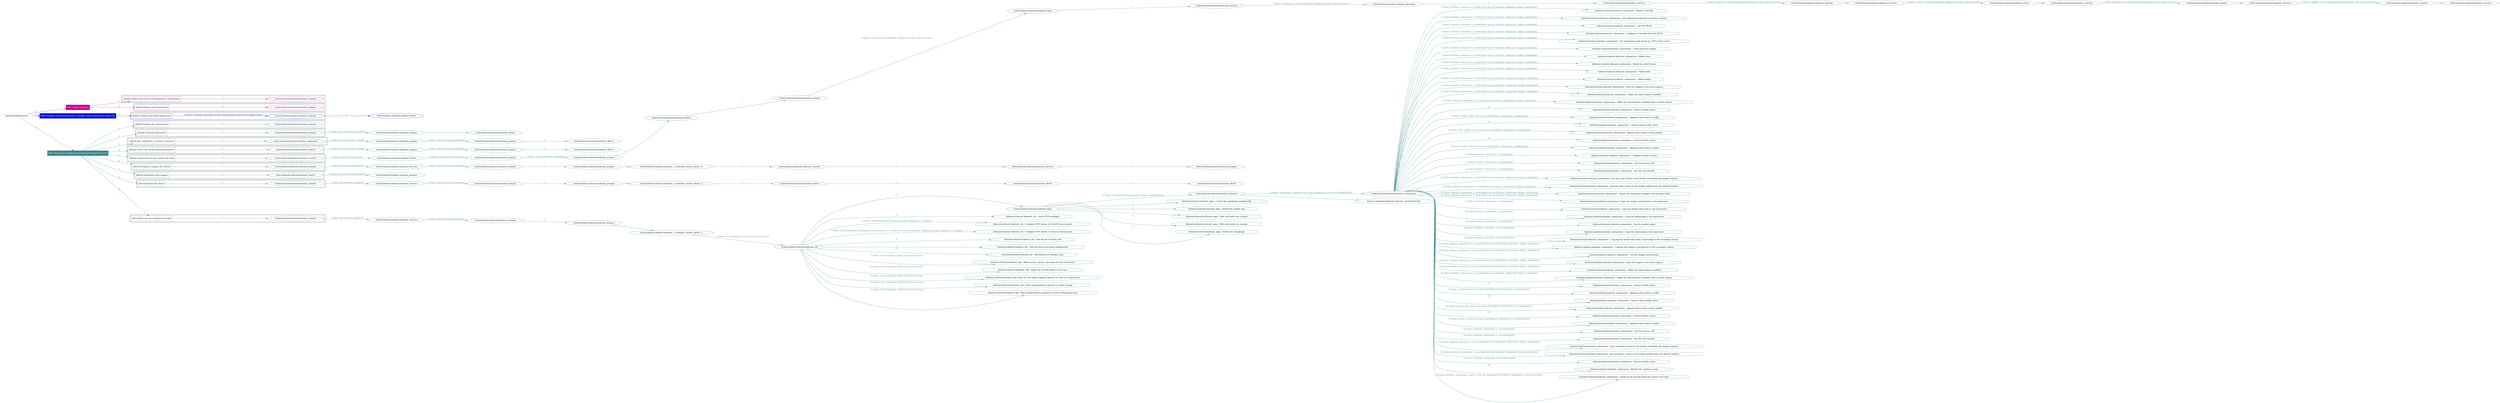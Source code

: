 digraph {
	graph [concentrate=true ordering=in rankdir=LR ratio=fill]
	edge [esep=5 sep=10]
	"kubeinit/playbook.yml" [id=root_node style=dotted]
	play_0a199d63 [label="Play: Initial setup (1)" color="#cb018e" fontcolor="#ffffff" id=play_0a199d63 shape=box style=filled tooltip=localhost]
	"kubeinit/playbook.yml" -> play_0a199d63 [label="1 " color="#cb018e" fontcolor="#cb018e" id=edge_4d801674 labeltooltip="1 " tooltip="1 "]
	subgraph "kubeinit.kubeinit.kubeinit_prepare" {
		role_966c5e12 [label="[role] kubeinit.kubeinit.kubeinit_prepare" color="#cb018e" id=role_966c5e12 tooltip="kubeinit.kubeinit.kubeinit_prepare"]
	}
	subgraph "kubeinit.kubeinit.kubeinit_prepare" {
		role_ba37e491 [label="[role] kubeinit.kubeinit.kubeinit_prepare" color="#cb018e" id=role_ba37e491 tooltip="kubeinit.kubeinit.kubeinit_prepare"]
	}
	subgraph "Play: Initial setup (1)" {
		play_0a199d63 -> block_d22ccfe8 [label=1 color="#cb018e" fontcolor="#cb018e" id=edge_0e2ad435 labeltooltip=1 tooltip=1]
		subgraph cluster_block_d22ccfe8 {
			block_d22ccfe8 [label="[block] Gather facts about the deployment environment" color="#cb018e" id=block_d22ccfe8 labeltooltip="Gather facts about the deployment environment" shape=box tooltip="Gather facts about the deployment environment"]
			block_d22ccfe8 -> role_966c5e12 [label="1 " color="#cb018e" fontcolor="#cb018e" id=edge_f349c0cf labeltooltip="1 " tooltip="1 "]
		}
		play_0a199d63 -> block_c695a372 [label=2 color="#cb018e" fontcolor="#cb018e" id=edge_3d47d494 labeltooltip=2 tooltip=2]
		subgraph cluster_block_c695a372 {
			block_c695a372 [label="[block] Prepare the hypervisors" color="#cb018e" id=block_c695a372 labeltooltip="Prepare the hypervisors" shape=box tooltip="Prepare the hypervisors"]
			block_c695a372 -> role_ba37e491 [label="1 " color="#cb018e" fontcolor="#cb018e" id=edge_7febe88b labeltooltip="1 " tooltip="1 "]
		}
	}
	play_f9e46839 [label="Play: Prepare all hypervisor hosts to deploy service and cluster nodes (0)" color="#0317c9" fontcolor="#ffffff" id=play_f9e46839 shape=box style=filled tooltip="Play: Prepare all hypervisor hosts to deploy service and cluster nodes (0)"]
	"kubeinit/playbook.yml" -> play_f9e46839 [label="2 " color="#0317c9" fontcolor="#0317c9" id=edge_7e6541e9 labeltooltip="2 " tooltip="2 "]
	subgraph "kubeinit.kubeinit.kubeinit_libvirt" {
		role_64aaadd5 [label="[role] kubeinit.kubeinit.kubeinit_libvirt" color="#0317c9" id=role_64aaadd5 tooltip="kubeinit.kubeinit.kubeinit_libvirt"]
	}
	subgraph "kubeinit.kubeinit.kubeinit_prepare" {
		role_50042947 [label="[role] kubeinit.kubeinit.kubeinit_prepare" color="#0317c9" id=role_50042947 tooltip="kubeinit.kubeinit.kubeinit_prepare"]
		role_50042947 -> role_64aaadd5 [label="1 " color="#0317c9" fontcolor="#0317c9" id=edge_8bb2ef8d labeltooltip="1 " tooltip="1 "]
	}
	subgraph "Play: Prepare all hypervisor hosts to deploy service and cluster nodes (0)" {
		play_f9e46839 -> block_ccd8f19d [label=1 color="#0317c9" fontcolor="#0317c9" id=edge_08a14511 labeltooltip=1 tooltip=1]
		subgraph cluster_block_ccd8f19d {
			block_ccd8f19d [label="[block] Prepare individual hypervisors" color="#0317c9" id=block_ccd8f19d labeltooltip="Prepare individual hypervisors" shape=box tooltip="Prepare individual hypervisors"]
			block_ccd8f19d -> role_50042947 [label="1 [when: inventory_hostname in hostvars['kubeinit-cluster-facts'].hypervisors]" color="#0317c9" fontcolor="#0317c9" id=edge_c4fb0765 labeltooltip="1 [when: inventory_hostname in hostvars['kubeinit-cluster-facts'].hypervisors]" tooltip="1 [when: inventory_hostname in hostvars['kubeinit-cluster-facts'].hypervisors]"]
		}
	}
	play_d973a82b [label="Play: Run cluster deployment on prepared hypervisors (1)" color="#40878c" fontcolor="#ffffff" id=play_d973a82b shape=box style=filled tooltip=localhost]
	"kubeinit/playbook.yml" -> play_d973a82b [label="3 " color="#40878c" fontcolor="#40878c" id=edge_57b0bcab labeltooltip="3 " tooltip="3 "]
	subgraph "kubeinit.kubeinit.kubeinit_prepare" {
		role_255f67fc [label="[role] kubeinit.kubeinit.kubeinit_prepare" color="#40878c" id=role_255f67fc tooltip="kubeinit.kubeinit.kubeinit_prepare"]
	}
	subgraph "kubeinit.kubeinit.kubeinit_libvirt" {
		role_515a9a23 [label="[role] kubeinit.kubeinit.kubeinit_libvirt" color="#40878c" id=role_515a9a23 tooltip="kubeinit.kubeinit.kubeinit_libvirt"]
	}
	subgraph "kubeinit.kubeinit.kubeinit_prepare" {
		role_631aa4f4 [label="[role] kubeinit.kubeinit.kubeinit_prepare" color="#40878c" id=role_631aa4f4 tooltip="kubeinit.kubeinit.kubeinit_prepare"]
		role_631aa4f4 -> role_515a9a23 [label="1 " color="#40878c" fontcolor="#40878c" id=edge_bf4c249c labeltooltip="1 " tooltip="1 "]
	}
	subgraph "kubeinit.kubeinit.kubeinit_prepare" {
		role_09501b1e [label="[role] kubeinit.kubeinit.kubeinit_prepare" color="#40878c" id=role_09501b1e tooltip="kubeinit.kubeinit.kubeinit_prepare"]
		role_09501b1e -> role_631aa4f4 [label="1 [when: not environment_prepared]" color="#40878c" fontcolor="#40878c" id=edge_c655d3ef labeltooltip="1 [when: not environment_prepared]" tooltip="1 [when: not environment_prepared]"]
	}
	subgraph "kubeinit.kubeinit.kubeinit_libvirt" {
		role_bc68daa0 [label="[role] kubeinit.kubeinit.kubeinit_libvirt" color="#40878c" id=role_bc68daa0 tooltip="kubeinit.kubeinit.kubeinit_libvirt"]
	}
	subgraph "kubeinit.kubeinit.kubeinit_prepare" {
		role_35e3fe89 [label="[role] kubeinit.kubeinit.kubeinit_prepare" color="#40878c" id=role_35e3fe89 tooltip="kubeinit.kubeinit.kubeinit_prepare"]
		role_35e3fe89 -> role_bc68daa0 [label="1 " color="#40878c" fontcolor="#40878c" id=edge_51225055 labeltooltip="1 " tooltip="1 "]
	}
	subgraph "kubeinit.kubeinit.kubeinit_prepare" {
		role_63daa177 [label="[role] kubeinit.kubeinit.kubeinit_prepare" color="#40878c" id=role_63daa177 tooltip="kubeinit.kubeinit.kubeinit_prepare"]
		role_63daa177 -> role_35e3fe89 [label="1 [when: not environment_prepared]" color="#40878c" fontcolor="#40878c" id=edge_778f653f labeltooltip="1 [when: not environment_prepared]" tooltip="1 [when: not environment_prepared]"]
	}
	subgraph "kubeinit.kubeinit.kubeinit_validations" {
		role_4a9fba6d [label="[role] kubeinit.kubeinit.kubeinit_validations" color="#40878c" id=role_4a9fba6d tooltip="kubeinit.kubeinit.kubeinit_validations"]
		role_4a9fba6d -> role_63daa177 [label="1 [when: not hypervisors_cleaned]" color="#40878c" fontcolor="#40878c" id=edge_2f4330d6 labeltooltip="1 [when: not hypervisors_cleaned]" tooltip="1 [when: not hypervisors_cleaned]"]
	}
	subgraph "kubeinit.kubeinit.kubeinit_libvirt" {
		role_deceaf8a [label="[role] kubeinit.kubeinit.kubeinit_libvirt" color="#40878c" id=role_deceaf8a tooltip="kubeinit.kubeinit.kubeinit_libvirt"]
	}
	subgraph "kubeinit.kubeinit.kubeinit_prepare" {
		role_997128a2 [label="[role] kubeinit.kubeinit.kubeinit_prepare" color="#40878c" id=role_997128a2 tooltip="kubeinit.kubeinit.kubeinit_prepare"]
		role_997128a2 -> role_deceaf8a [label="1 " color="#40878c" fontcolor="#40878c" id=edge_fed690a6 labeltooltip="1 " tooltip="1 "]
	}
	subgraph "kubeinit.kubeinit.kubeinit_prepare" {
		role_9c550647 [label="[role] kubeinit.kubeinit.kubeinit_prepare" color="#40878c" id=role_9c550647 tooltip="kubeinit.kubeinit.kubeinit_prepare"]
		role_9c550647 -> role_997128a2 [label="1 [when: not environment_prepared]" color="#40878c" fontcolor="#40878c" id=edge_04433cf5 labeltooltip="1 [when: not environment_prepared]" tooltip="1 [when: not environment_prepared]"]
	}
	subgraph "kubeinit.kubeinit.kubeinit_libvirt" {
		role_05c0b687 [label="[role] kubeinit.kubeinit.kubeinit_libvirt" color="#40878c" id=role_05c0b687 tooltip="kubeinit.kubeinit.kubeinit_libvirt"]
		role_05c0b687 -> role_9c550647 [label="1 [when: not hypervisors_cleaned]" color="#40878c" fontcolor="#40878c" id=edge_21f0c92a labeltooltip="1 [when: not hypervisors_cleaned]" tooltip="1 [when: not hypervisors_cleaned]"]
	}
	subgraph "kubeinit.kubeinit.kubeinit_services" {
		role_82c4cbd8 [label="[role] kubeinit.kubeinit.kubeinit_services" color="#40878c" id=role_82c4cbd8 tooltip="kubeinit.kubeinit.kubeinit_services"]
	}
	subgraph "kubeinit.kubeinit.kubeinit_registry" {
		role_a29b1f1f [label="[role] kubeinit.kubeinit.kubeinit_registry" color="#40878c" id=role_a29b1f1f tooltip="kubeinit.kubeinit.kubeinit_registry"]
		role_a29b1f1f -> role_82c4cbd8 [label="1 " color="#40878c" fontcolor="#40878c" id=edge_c95d4a56 labeltooltip="1 " tooltip="1 "]
	}
	subgraph "kubeinit.kubeinit.kubeinit_services" {
		role_9d07e5bc [label="[role] kubeinit.kubeinit.kubeinit_services" color="#40878c" id=role_9d07e5bc tooltip="kubeinit.kubeinit.kubeinit_services"]
		role_9d07e5bc -> role_a29b1f1f [label="1 [when: 'registry' in hostvars[kubeinit_deployment_node_name].services]" color="#40878c" fontcolor="#40878c" id=edge_889bee90 labeltooltip="1 [when: 'registry' in hostvars[kubeinit_deployment_node_name].services]" tooltip="1 [when: 'registry' in hostvars[kubeinit_deployment_node_name].services]"]
	}
	subgraph "kubeinit.kubeinit.kubeinit_apache" {
		role_ef053f0c [label="[role] kubeinit.kubeinit.kubeinit_apache" color="#40878c" id=role_ef053f0c tooltip="kubeinit.kubeinit.kubeinit_apache"]
		role_ef053f0c -> role_9d07e5bc [label="1 " color="#40878c" fontcolor="#40878c" id=edge_f4b2768a labeltooltip="1 " tooltip="1 "]
	}
	subgraph "kubeinit.kubeinit.kubeinit_services" {
		role_e13ed389 [label="[role] kubeinit.kubeinit.kubeinit_services" color="#40878c" id=role_e13ed389 tooltip="kubeinit.kubeinit.kubeinit_services"]
		role_e13ed389 -> role_ef053f0c [label="1 [when: 'apache' in hostvars[kubeinit_deployment_node_name].services]" color="#40878c" fontcolor="#40878c" id=edge_e52b7e17 labeltooltip="1 [when: 'apache' in hostvars[kubeinit_deployment_node_name].services]" tooltip="1 [when: 'apache' in hostvars[kubeinit_deployment_node_name].services]"]
	}
	subgraph "kubeinit.kubeinit.kubeinit_nexus" {
		role_b3eaf6a3 [label="[role] kubeinit.kubeinit.kubeinit_nexus" color="#40878c" id=role_b3eaf6a3 tooltip="kubeinit.kubeinit.kubeinit_nexus"]
		role_b3eaf6a3 -> role_e13ed389 [label="1 " color="#40878c" fontcolor="#40878c" id=edge_6e2291b2 labeltooltip="1 " tooltip="1 "]
	}
	subgraph "kubeinit.kubeinit.kubeinit_services" {
		role_ba489bd3 [label="[role] kubeinit.kubeinit.kubeinit_services" color="#40878c" id=role_ba489bd3 tooltip="kubeinit.kubeinit.kubeinit_services"]
		role_ba489bd3 -> role_b3eaf6a3 [label="1 [when: 'nexus' in hostvars[kubeinit_deployment_node_name].services]" color="#40878c" fontcolor="#40878c" id=edge_0bd5bbd8 labeltooltip="1 [when: 'nexus' in hostvars[kubeinit_deployment_node_name].services]" tooltip="1 [when: 'nexus' in hostvars[kubeinit_deployment_node_name].services]"]
	}
	subgraph "kubeinit.kubeinit.kubeinit_haproxy" {
		role_ba76bdb0 [label="[role] kubeinit.kubeinit.kubeinit_haproxy" color="#40878c" id=role_ba76bdb0 tooltip="kubeinit.kubeinit.kubeinit_haproxy"]
		role_ba76bdb0 -> role_ba489bd3 [label="1 " color="#40878c" fontcolor="#40878c" id=edge_946635fe labeltooltip="1 " tooltip="1 "]
	}
	subgraph "kubeinit.kubeinit.kubeinit_services" {
		role_292e74a6 [label="[role] kubeinit.kubeinit.kubeinit_services" color="#40878c" id=role_292e74a6 tooltip="kubeinit.kubeinit.kubeinit_services"]
		role_292e74a6 -> role_ba76bdb0 [label="1 [when: 'haproxy' in hostvars[kubeinit_deployment_node_name].services]" color="#40878c" fontcolor="#40878c" id=edge_7603dd8b labeltooltip="1 [when: 'haproxy' in hostvars[kubeinit_deployment_node_name].services]" tooltip="1 [when: 'haproxy' in hostvars[kubeinit_deployment_node_name].services]"]
	}
	subgraph "kubeinit.kubeinit.kubeinit_dnsmasq" {
		role_9e508800 [label="[role] kubeinit.kubeinit.kubeinit_dnsmasq" color="#40878c" id=role_9e508800 tooltip="kubeinit.kubeinit.kubeinit_dnsmasq"]
		role_9e508800 -> role_292e74a6 [label="1 " color="#40878c" fontcolor="#40878c" id=edge_0ed6e309 labeltooltip="1 " tooltip="1 "]
	}
	subgraph "kubeinit.kubeinit.kubeinit_services" {
		role_1a62d569 [label="[role] kubeinit.kubeinit.kubeinit_services" color="#40878c" id=role_1a62d569 tooltip="kubeinit.kubeinit.kubeinit_services"]
		role_1a62d569 -> role_9e508800 [label="1 [when: 'dnsmasq' in hostvars[kubeinit_deployment_node_name].services]" color="#40878c" fontcolor="#40878c" id=edge_d130e0d4 labeltooltip="1 [when: 'dnsmasq' in hostvars[kubeinit_deployment_node_name].services]" tooltip="1 [when: 'dnsmasq' in hostvars[kubeinit_deployment_node_name].services]"]
	}
	subgraph "kubeinit.kubeinit.kubeinit_bind" {
		role_8854fb59 [label="[role] kubeinit.kubeinit.kubeinit_bind" color="#40878c" id=role_8854fb59 tooltip="kubeinit.kubeinit.kubeinit_bind"]
		role_8854fb59 -> role_1a62d569 [label="1 " color="#40878c" fontcolor="#40878c" id=edge_5ceb7f83 labeltooltip="1 " tooltip="1 "]
	}
	subgraph "kubeinit.kubeinit.kubeinit_prepare" {
		role_800622ee [label="[role] kubeinit.kubeinit.kubeinit_prepare" color="#40878c" id=role_800622ee tooltip="kubeinit.kubeinit.kubeinit_prepare"]
		role_800622ee -> role_8854fb59 [label="1 [when: 'bind' in hostvars[kubeinit_deployment_node_name].services]" color="#40878c" fontcolor="#40878c" id=edge_2ee1c272 labeltooltip="1 [when: 'bind' in hostvars[kubeinit_deployment_node_name].services]" tooltip="1 [when: 'bind' in hostvars[kubeinit_deployment_node_name].services]"]
	}
	subgraph "kubeinit.kubeinit.kubeinit_libvirt" {
		role_19d8e000 [label="[role] kubeinit.kubeinit.kubeinit_libvirt" color="#40878c" id=role_19d8e000 tooltip="kubeinit.kubeinit.kubeinit_libvirt"]
		role_19d8e000 -> role_800622ee [label="1 " color="#40878c" fontcolor="#40878c" id=edge_93d7e604 labeltooltip="1 " tooltip="1 "]
	}
	subgraph "kubeinit.kubeinit.kubeinit_prepare" {
		role_644be7d4 [label="[role] kubeinit.kubeinit.kubeinit_prepare" color="#40878c" id=role_644be7d4 tooltip="kubeinit.kubeinit.kubeinit_prepare"]
		role_644be7d4 -> role_19d8e000 [label="1 " color="#40878c" fontcolor="#40878c" id=edge_3618dbab labeltooltip="1 " tooltip="1 "]
	}
	subgraph "kubeinit.kubeinit.kubeinit_prepare" {
		role_75f6d994 [label="[role] kubeinit.kubeinit.kubeinit_prepare" color="#40878c" id=role_75f6d994 tooltip="kubeinit.kubeinit.kubeinit_prepare"]
		role_75f6d994 -> role_644be7d4 [label="1 [when: not environment_prepared]" color="#40878c" fontcolor="#40878c" id=edge_a69e4e24 labeltooltip="1 [when: not environment_prepared]" tooltip="1 [when: not environment_prepared]"]
	}
	subgraph "kubeinit.kubeinit.kubeinit_libvirt" {
		role_2acc0b43 [label="[role] kubeinit.kubeinit.kubeinit_libvirt" color="#40878c" id=role_2acc0b43 tooltip="kubeinit.kubeinit.kubeinit_libvirt"]
		role_2acc0b43 -> role_75f6d994 [label="1 [when: not hypervisors_cleaned]" color="#40878c" fontcolor="#40878c" id=edge_f9832aa3 labeltooltip="1 [when: not hypervisors_cleaned]" tooltip="1 [when: not hypervisors_cleaned]"]
	}
	subgraph "kubeinit.kubeinit.kubeinit_services" {
		role_9c244aca [label="[role] kubeinit.kubeinit.kubeinit_services" color="#40878c" id=role_9c244aca tooltip="kubeinit.kubeinit.kubeinit_services"]
		role_9c244aca -> role_2acc0b43 [label="1 [when: not network_created]" color="#40878c" fontcolor="#40878c" id=edge_d89c021b labeltooltip="1 [when: not network_created]" tooltip="1 [when: not network_created]"]
	}
	subgraph "kubeinit.kubeinit.kubeinit_prepare" {
		role_94727f54 [label="[role] kubeinit.kubeinit.kubeinit_prepare" color="#40878c" id=role_94727f54 tooltip="kubeinit.kubeinit.kubeinit_prepare"]
	}
	subgraph "kubeinit.kubeinit.kubeinit_services" {
		role_9534dd0c [label="[role] kubeinit.kubeinit.kubeinit_services" color="#40878c" id=role_9534dd0c tooltip="kubeinit.kubeinit.kubeinit_services"]
		role_9534dd0c -> role_94727f54 [label="1 " color="#40878c" fontcolor="#40878c" id=edge_692cd496 labeltooltip="1 " tooltip="1 "]
	}
	subgraph "kubeinit.kubeinit.kubeinit_services" {
		role_57805a05 [label="[role] kubeinit.kubeinit.kubeinit_services" color="#40878c" id=role_57805a05 tooltip="kubeinit.kubeinit.kubeinit_services"]
		role_57805a05 -> role_9534dd0c [label="1 " color="#40878c" fontcolor="#40878c" id=edge_b0b0fabe labeltooltip="1 " tooltip="1 "]
	}
	subgraph "kubeinit.kubeinit.kubeinit_{{ kubeinit_cluster_distro }}" {
		role_b540df20 [label="[role] kubeinit.kubeinit.kubeinit_{{ kubeinit_cluster_distro }}" color="#40878c" id=role_b540df20 tooltip="kubeinit.kubeinit.kubeinit_{{ kubeinit_cluster_distro }}"]
		role_b540df20 -> role_57805a05 [label="1 " color="#40878c" fontcolor="#40878c" id=edge_dcd1bc16 labeltooltip="1 " tooltip="1 "]
	}
	subgraph "kubeinit.kubeinit.kubeinit_prepare" {
		role_2f9c5403 [label="[role] kubeinit.kubeinit.kubeinit_prepare" color="#40878c" id=role_2f9c5403 tooltip="kubeinit.kubeinit.kubeinit_prepare"]
		role_2f9c5403 -> role_b540df20 [label="1 " color="#40878c" fontcolor="#40878c" id=edge_7c276bd4 labeltooltip="1 " tooltip="1 "]
	}
	subgraph "kubeinit.kubeinit.kubeinit_prepare" {
		role_75ac95bb [label="[role] kubeinit.kubeinit.kubeinit_prepare" color="#40878c" id=role_75ac95bb tooltip="kubeinit.kubeinit.kubeinit_prepare"]
		role_75ac95bb -> role_2f9c5403 [label="1 " color="#40878c" fontcolor="#40878c" id=edge_1b03d814 labeltooltip="1 " tooltip="1 "]
	}
	subgraph "kubeinit.kubeinit.kubeinit_services" {
		role_f4945d67 [label="[role] kubeinit.kubeinit.kubeinit_services" color="#40878c" id=role_f4945d67 tooltip="kubeinit.kubeinit.kubeinit_services"]
		role_f4945d67 -> role_75ac95bb [label="1 [when: not environment_prepared]" color="#40878c" fontcolor="#40878c" id=edge_5644be06 labeltooltip="1 [when: not environment_prepared]" tooltip="1 [when: not environment_prepared]"]
	}
	subgraph "kubeinit.kubeinit.kubeinit_prepare" {
		role_0ce30cb6 [label="[role] kubeinit.kubeinit.kubeinit_prepare" color="#40878c" id=role_0ce30cb6 tooltip="kubeinit.kubeinit.kubeinit_prepare"]
		role_0ce30cb6 -> role_f4945d67 [label="1 [when: not services_prepared]" color="#40878c" fontcolor="#40878c" id=edge_012adde6 labeltooltip="1 [when: not services_prepared]" tooltip="1 [when: not services_prepared]"]
	}
	subgraph "kubeinit.kubeinit.kubeinit_prepare" {
		role_08d0403f [label="[role] kubeinit.kubeinit.kubeinit_prepare" color="#40878c" id=role_08d0403f tooltip="kubeinit.kubeinit.kubeinit_prepare"]
	}
	subgraph "kubeinit.kubeinit.kubeinit_libvirt" {
		role_a1be7a3d [label="[role] kubeinit.kubeinit.kubeinit_libvirt" color="#40878c" id=role_a1be7a3d tooltip="kubeinit.kubeinit.kubeinit_libvirt"]
		role_a1be7a3d -> role_08d0403f [label="1 [when: not environment_prepared]" color="#40878c" fontcolor="#40878c" id=edge_a0f29093 labeltooltip="1 [when: not environment_prepared]" tooltip="1 [when: not environment_prepared]"]
	}
	subgraph "kubeinit.kubeinit.kubeinit_libvirt" {
		role_d05ebf6f [label="[role] kubeinit.kubeinit.kubeinit_libvirt" color="#40878c" id=role_d05ebf6f tooltip="kubeinit.kubeinit.kubeinit_libvirt"]
	}
	subgraph "kubeinit.kubeinit.kubeinit_libvirt" {
		role_2cb934a6 [label="[role] kubeinit.kubeinit.kubeinit_libvirt" color="#40878c" id=role_2cb934a6 tooltip="kubeinit.kubeinit.kubeinit_libvirt"]
		role_2cb934a6 -> role_d05ebf6f [label="1 " color="#40878c" fontcolor="#40878c" id=edge_39bf3cbf labeltooltip="1 " tooltip="1 "]
	}
	subgraph "kubeinit.kubeinit.kubeinit_libvirt" {
		role_787f9674 [label="[role] kubeinit.kubeinit.kubeinit_libvirt" color="#40878c" id=role_787f9674 tooltip="kubeinit.kubeinit.kubeinit_libvirt"]
		role_787f9674 -> role_2cb934a6 [label="1 " color="#40878c" fontcolor="#40878c" id=edge_bdfe2979 labeltooltip="1 " tooltip="1 "]
	}
	subgraph "kubeinit.kubeinit.kubeinit_{{ kubeinit_cluster_distro }}" {
		role_b3698aac [label="[role] kubeinit.kubeinit.kubeinit_{{ kubeinit_cluster_distro }}" color="#40878c" id=role_b3698aac tooltip="kubeinit.kubeinit.kubeinit_{{ kubeinit_cluster_distro }}"]
		role_b3698aac -> role_787f9674 [label="1 " color="#40878c" fontcolor="#40878c" id=edge_3cac3ea4 labeltooltip="1 " tooltip="1 "]
	}
	subgraph "kubeinit.kubeinit.kubeinit_prepare" {
		role_09fd36c3 [label="[role] kubeinit.kubeinit.kubeinit_prepare" color="#40878c" id=role_09fd36c3 tooltip="kubeinit.kubeinit.kubeinit_prepare"]
		role_09fd36c3 -> role_b3698aac [label="1 " color="#40878c" fontcolor="#40878c" id=edge_6c18ed43 labeltooltip="1 " tooltip="1 "]
	}
	subgraph "kubeinit.kubeinit.kubeinit_prepare" {
		role_269961bd [label="[role] kubeinit.kubeinit.kubeinit_prepare" color="#40878c" id=role_269961bd tooltip="kubeinit.kubeinit.kubeinit_prepare"]
		role_269961bd -> role_09fd36c3 [label="1 " color="#40878c" fontcolor="#40878c" id=edge_bd1ee9e1 labeltooltip="1 " tooltip="1 "]
	}
	subgraph "kubeinit.kubeinit.kubeinit_services" {
		role_f3c7a7bc [label="[role] kubeinit.kubeinit.kubeinit_services" color="#40878c" id=role_f3c7a7bc tooltip="kubeinit.kubeinit.kubeinit_services"]
		role_f3c7a7bc -> role_269961bd [label="1 [when: not environment_prepared]" color="#40878c" fontcolor="#40878c" id=edge_00f9012a labeltooltip="1 [when: not environment_prepared]" tooltip="1 [when: not environment_prepared]"]
	}
	subgraph "kubeinit.kubeinit.kubeinit_prepare" {
		role_cff9caf1 [label="[role] kubeinit.kubeinit.kubeinit_prepare" color="#40878c" id=role_cff9caf1 tooltip="kubeinit.kubeinit.kubeinit_prepare"]
		role_cff9caf1 -> role_f3c7a7bc [label="1 [when: not services_prepared]" color="#40878c" fontcolor="#40878c" id=edge_4ff501d3 labeltooltip="1 [when: not services_prepared]" tooltip="1 [when: not services_prepared]"]
	}
	subgraph "kubeinit.kubeinit.kubeinit_submariner" {
		role_a6eb02cb [label="[role] kubeinit.kubeinit.kubeinit_submariner" color="#40878c" id=role_a6eb02cb tooltip="kubeinit.kubeinit.kubeinit_submariner"]
		task_439c5f8e [label="kubeinit.kubeinit.kubeinit_submariner : Remove repo file" color="#40878c" id=task_439c5f8e shape=octagon tooltip="kubeinit.kubeinit.kubeinit_submariner : Remove repo file"]
		role_a6eb02cb -> task_439c5f8e [label="1 [when: kubeinit_submariner_is_broker|bool and not kubeinit_submariner_deploy_stable|bool]" color="#40878c" fontcolor="#40878c" id=edge_ebc08c82 labeltooltip="1 [when: kubeinit_submariner_is_broker|bool and not kubeinit_submariner_deploy_stable|bool]" tooltip="1 [when: kubeinit_submariner_is_broker|bool and not kubeinit_submariner_deploy_stable|bool]"]
		task_702b615b [label="kubeinit.kubeinit.kubeinit_submariner : Get submariner-operator repository content" color="#40878c" id=task_702b615b shape=octagon tooltip="kubeinit.kubeinit.kubeinit_submariner : Get submariner-operator repository content"]
		role_a6eb02cb -> task_702b615b [label="2 [when: kubeinit_submariner_is_broker|bool and not kubeinit_submariner_deploy_stable|bool]" color="#40878c" fontcolor="#40878c" id=edge_e3dd4b8b labeltooltip="2 [when: kubeinit_submariner_is_broker|bool and not kubeinit_submariner_deploy_stable|bool]" tooltip="2 [when: kubeinit_submariner_is_broker|bool and not kubeinit_submariner_deploy_stable|bool]"]
		task_e2a3050e [label="kubeinit.kubeinit.kubeinit_submariner : Get the PR ID" color="#40878c" id=task_e2a3050e shape=octagon tooltip="kubeinit.kubeinit.kubeinit_submariner : Get the PR ID"]
		role_a6eb02cb -> task_e2a3050e [label="3 [when: kubeinit_submariner_is_broker|bool and not kubeinit_submariner_deploy_stable|bool]" color="#40878c" fontcolor="#40878c" id=edge_751f2920 labeltooltip="3 [when: kubeinit_submariner_is_broker|bool and not kubeinit_submariner_deploy_stable|bool]" tooltip="3 [when: kubeinit_submariner_is_broker|bool and not kubeinit_submariner_deploy_stable|bool]"]
		task_84bc9bd7 [label="kubeinit.kubeinit.kubeinit_submariner : Configure a variable with the PR ID" color="#40878c" id=task_84bc9bd7 shape=octagon tooltip="kubeinit.kubeinit.kubeinit_submariner : Configure a variable with the PR ID"]
		role_a6eb02cb -> task_84bc9bd7 [label="4 [when: kubeinit_submariner_is_broker|bool and not kubeinit_submariner_deploy_stable|bool]" color="#40878c" fontcolor="#40878c" id=edge_0fa6f6c2 labeltooltip="4 [when: kubeinit_submariner_is_broker|bool and not kubeinit_submariner_deploy_stable|bool]" tooltip="4 [when: kubeinit_submariner_is_broker|bool and not kubeinit_submariner_deploy_stable|bool]"]
		task_eaccef73 [label="kubeinit.kubeinit.kubeinit_submariner : Get submariner code based on a PR or from devel" color="#40878c" id=task_eaccef73 shape=octagon tooltip="kubeinit.kubeinit.kubeinit_submariner : Get submariner code based on a PR or from devel"]
		role_a6eb02cb -> task_eaccef73 [label="5 [when: kubeinit_submariner_is_broker|bool and not kubeinit_submariner_deploy_stable|bool]" color="#40878c" fontcolor="#40878c" id=edge_8b0a2305 labeltooltip="5 [when: kubeinit_submariner_is_broker|bool and not kubeinit_submariner_deploy_stable|bool]" tooltip="5 [when: kubeinit_submariner_is_broker|bool and not kubeinit_submariner_deploy_stable|bool]"]
		task_c400e66d [label="kubeinit.kubeinit.kubeinit_submariner : Clean previous images" color="#40878c" id=task_c400e66d shape=octagon tooltip="kubeinit.kubeinit.kubeinit_submariner : Clean previous images"]
		role_a6eb02cb -> task_c400e66d [label="6 [when: kubeinit_submariner_is_broker|bool and not kubeinit_submariner_deploy_stable|bool]" color="#40878c" fontcolor="#40878c" id=edge_f6c75e04 labeltooltip="6 [when: kubeinit_submariner_is_broker|bool and not kubeinit_submariner_deploy_stable|bool]" tooltip="6 [when: kubeinit_submariner_is_broker|bool and not kubeinit_submariner_deploy_stable|bool]"]
		task_f357f0eb [label="kubeinit.kubeinit.kubeinit_submariner : Make clean" color="#40878c" id=task_f357f0eb shape=octagon tooltip="kubeinit.kubeinit.kubeinit_submariner : Make clean"]
		role_a6eb02cb -> task_f357f0eb [label="7 [when: kubeinit_submariner_is_broker|bool and not kubeinit_submariner_deploy_stable|bool]" color="#40878c" fontcolor="#40878c" id=edge_d861a436 labeltooltip="7 [when: kubeinit_submariner_is_broker|bool and not kubeinit_submariner_deploy_stable|bool]" tooltip="7 [when: kubeinit_submariner_is_broker|bool and not kubeinit_submariner_deploy_stable|bool]"]
		task_a507fe42 [label="kubeinit.kubeinit.kubeinit_submariner : Make the subctl binary" color="#40878c" id=task_a507fe42 shape=octagon tooltip="kubeinit.kubeinit.kubeinit_submariner : Make the subctl binary"]
		role_a6eb02cb -> task_a507fe42 [label="8 [when: kubeinit_submariner_is_broker|bool and not kubeinit_submariner_deploy_stable|bool]" color="#40878c" fontcolor="#40878c" id=edge_b36f00fc labeltooltip="8 [when: kubeinit_submariner_is_broker|bool and not kubeinit_submariner_deploy_stable|bool]" tooltip="8 [when: kubeinit_submariner_is_broker|bool and not kubeinit_submariner_deploy_stable|bool]"]
		task_10fb2c4f [label="kubeinit.kubeinit.kubeinit_submariner : Make build" color="#40878c" id=task_10fb2c4f shape=octagon tooltip="kubeinit.kubeinit.kubeinit_submariner : Make build"]
		role_a6eb02cb -> task_10fb2c4f [label="9 [when: kubeinit_submariner_is_broker|bool and not kubeinit_submariner_deploy_stable|bool]" color="#40878c" fontcolor="#40878c" id=edge_6075b38c labeltooltip="9 [when: kubeinit_submariner_is_broker|bool and not kubeinit_submariner_deploy_stable|bool]" tooltip="9 [when: kubeinit_submariner_is_broker|bool and not kubeinit_submariner_deploy_stable|bool]"]
		task_f2578ebb [label="kubeinit.kubeinit.kubeinit_submariner : Make images" color="#40878c" id=task_f2578ebb shape=octagon tooltip="kubeinit.kubeinit.kubeinit_submariner : Make images"]
		role_a6eb02cb -> task_f2578ebb [label="10 [when: kubeinit_submariner_is_broker|bool and not kubeinit_submariner_deploy_stable|bool]" color="#40878c" fontcolor="#40878c" id=edge_2974fa6c labeltooltip="10 [when: kubeinit_submariner_is_broker|bool and not kubeinit_submariner_deploy_stable|bool]" tooltip="10 [when: kubeinit_submariner_is_broker|bool and not kubeinit_submariner_deploy_stable|bool]"]
		task_5b68c7e2 [label="kubeinit.kubeinit.kubeinit_submariner : Push the images to the local registry" color="#40878c" id=task_5b68c7e2 shape=octagon tooltip="kubeinit.kubeinit.kubeinit_submariner : Push the images to the local registry"]
		role_a6eb02cb -> task_5b68c7e2 [label="11 [when: kubeinit_submariner_is_broker|bool and not kubeinit_submariner_deploy_stable|bool]" color="#40878c" fontcolor="#40878c" id=edge_c657913f labeltooltip="11 [when: kubeinit_submariner_is_broker|bool and not kubeinit_submariner_deploy_stable|bool]" tooltip="11 [when: kubeinit_submariner_is_broker|bool and not kubeinit_submariner_deploy_stable|bool]"]
		task_2e18f93c [label="kubeinit.kubeinit.kubeinit_submariner : Make the subctl binary available" color="#40878c" id=task_2e18f93c shape=octagon tooltip="kubeinit.kubeinit.kubeinit_submariner : Make the subctl binary available"]
		role_a6eb02cb -> task_2e18f93c [label="12 [when: kubeinit_submariner_is_broker|bool and not kubeinit_submariner_deploy_stable|bool]" color="#40878c" fontcolor="#40878c" id=edge_fb3519d4 labeltooltip="12 [when: kubeinit_submariner_is_broker|bool and not kubeinit_submariner_deploy_stable|bool]" tooltip="12 [when: kubeinit_submariner_is_broker|bool and not kubeinit_submariner_deploy_stable|bool]"]
		task_fbfc2b55 [label="kubeinit.kubeinit.kubeinit_submariner : Make the subctl binary available from a stable release" color="#40878c" id=task_fbfc2b55 shape=octagon tooltip="kubeinit.kubeinit.kubeinit_submariner : Make the subctl binary available from a stable release"]
		role_a6eb02cb -> task_fbfc2b55 [label="13 [when: kubeinit_submariner_is_broker|bool and kubeinit_submariner_deploy_stable|bool]" color="#40878c" fontcolor="#40878c" id=edge_212a1b68 labeltooltip="13 [when: kubeinit_submariner_is_broker|bool and kubeinit_submariner_deploy_stable|bool]" tooltip="13 [when: kubeinit_submariner_is_broker|bool and kubeinit_submariner_deploy_stable|bool]"]
		task_1213c084 [label="kubeinit.kubeinit.kubeinit_submariner : Check if profile exists" color="#40878c" id=task_1213c084 shape=octagon tooltip="kubeinit.kubeinit.kubeinit_submariner : Check if profile exists"]
		role_a6eb02cb -> task_1213c084 [label="14 " color="#40878c" fontcolor="#40878c" id=edge_d14c2bc8 labeltooltip="14 " tooltip="14 "]
		task_48926b8d [label="kubeinit.kubeinit.kubeinit_submariner : Append subctl path to profile" color="#40878c" id=task_48926b8d shape=octagon tooltip="kubeinit.kubeinit.kubeinit_submariner : Append subctl path to profile"]
		role_a6eb02cb -> task_48926b8d [label="15 [when: profile_exists.stat.exists and kubeinit_submariner_is_broker|bool]" color="#40878c" fontcolor="#40878c" id=edge_b8d2f973 labeltooltip="15 [when: profile_exists.stat.exists and kubeinit_submariner_is_broker|bool]" tooltip="15 [when: profile_exists.stat.exists and kubeinit_submariner_is_broker|bool]"]
		task_ef8a5a84 [label="kubeinit.kubeinit.kubeinit_submariner : Check if bash_profile exists" color="#40878c" id=task_ef8a5a84 shape=octagon tooltip="kubeinit.kubeinit.kubeinit_submariner : Check if bash_profile exists"]
		role_a6eb02cb -> task_ef8a5a84 [label="16 " color="#40878c" fontcolor="#40878c" id=edge_44a8ff30 labeltooltip="16 " tooltip="16 "]
		task_f3ff81a2 [label="kubeinit.kubeinit.kubeinit_submariner : Append subctl path to bash_profile" color="#40878c" id=task_f3ff81a2 shape=octagon tooltip="kubeinit.kubeinit.kubeinit_submariner : Append subctl path to bash_profile"]
		role_a6eb02cb -> task_f3ff81a2 [label="17 [when: bash_profile_exists.stat.exists and kubeinit_submariner_is_broker|bool]" color="#40878c" fontcolor="#40878c" id=edge_14a6fc57 labeltooltip="17 [when: bash_profile_exists.stat.exists and kubeinit_submariner_is_broker|bool]" tooltip="17 [when: bash_profile_exists.stat.exists and kubeinit_submariner_is_broker|bool]"]
		task_48475539 [label="kubeinit.kubeinit.kubeinit_submariner : Check if bashrc exists" color="#40878c" id=task_48475539 shape=octagon tooltip="kubeinit.kubeinit.kubeinit_submariner : Check if bashrc exists"]
		role_a6eb02cb -> task_48475539 [label="18 " color="#40878c" fontcolor="#40878c" id=edge_7ac8d5fc labeltooltip="18 " tooltip="18 "]
		task_189d2200 [label="kubeinit.kubeinit.kubeinit_submariner : Append subctl path to bashrc" color="#40878c" id=task_189d2200 shape=octagon tooltip="kubeinit.kubeinit.kubeinit_submariner : Append subctl path to bashrc"]
		role_a6eb02cb -> task_189d2200 [label="19 [when: bashrc_exists.stat.exists and kubeinit_submariner_is_broker|bool]" color="#40878c" fontcolor="#40878c" id=edge_986a8b0c labeltooltip="19 [when: bashrc_exists.stat.exists and kubeinit_submariner_is_broker|bool]" tooltip="19 [when: bashrc_exists.stat.exists and kubeinit_submariner_is_broker|bool]"]
		task_93c62323 [label="kubeinit.kubeinit.kubeinit_submariner : Configure broker cluster" color="#40878c" id=task_93c62323 shape=octagon tooltip="kubeinit.kubeinit.kubeinit_submariner : Configure broker cluster"]
		role_a6eb02cb -> task_93c62323 [label="20 [when: kubeinit_submariner_is_broker|bool]" color="#40878c" fontcolor="#40878c" id=edge_9a9ee583 labeltooltip="20 [when: kubeinit_submariner_is_broker|bool]" tooltip="20 [when: kubeinit_submariner_is_broker|bool]"]
		task_a1931025 [label="kubeinit.kubeinit.kubeinit_submariner : Get the service cidr" color="#40878c" id=task_a1931025 shape=octagon tooltip="kubeinit.kubeinit.kubeinit_submariner : Get the service cidr"]
		role_a6eb02cb -> task_a1931025 [label="21 [when: kubeinit_submariner_is_broker|bool]" color="#40878c" fontcolor="#40878c" id=edge_2a6a458f labeltooltip="21 [when: kubeinit_submariner_is_broker|bool]" tooltip="21 [when: kubeinit_submariner_is_broker|bool]"]
		task_3fb30d81 [label="kubeinit.kubeinit.kubeinit_submariner : Set the cidr variable" color="#40878c" id=task_3fb30d81 shape=octagon tooltip="kubeinit.kubeinit.kubeinit_submariner : Set the cidr variable"]
		role_a6eb02cb -> task_3fb30d81 [label="22 [when: kubeinit_submariner_is_broker|bool]" color="#40878c" fontcolor="#40878c" id=edge_ab99d697 labeltooltip="22 [when: kubeinit_submariner_is_broker|bool]" tooltip="22 [when: kubeinit_submariner_is_broker|bool]"]
		task_faa5be47 [label="kubeinit.kubeinit.kubeinit_submariner : Join the main cluster to the broker overriding the images registry" color="#40878c" id=task_faa5be47 shape=octagon tooltip="kubeinit.kubeinit.kubeinit_submariner : Join the main cluster to the broker overriding the images registry"]
		role_a6eb02cb -> task_faa5be47 [label="23 [when: kubeinit_submariner_is_broker|bool and not kubeinit_submariner_deploy_stable|bool]" color="#40878c" fontcolor="#40878c" id=edge_fb5fe53b labeltooltip="23 [when: kubeinit_submariner_is_broker|bool and not kubeinit_submariner_deploy_stable|bool]" tooltip="23 [when: kubeinit_submariner_is_broker|bool and not kubeinit_submariner_deploy_stable|bool]"]
		task_f8112b8b [label="kubeinit.kubeinit.kubeinit_submariner : Join the main cluster to the broker pulling from the default registry" color="#40878c" id=task_f8112b8b shape=octagon tooltip="kubeinit.kubeinit.kubeinit_submariner : Join the main cluster to the broker pulling from the default registry"]
		role_a6eb02cb -> task_f8112b8b [label="24 [when: kubeinit_submariner_is_broker|bool and kubeinit_submariner_deploy_stable|bool]" color="#40878c" fontcolor="#40878c" id=edge_fb991dce labeltooltip="24 [when: kubeinit_submariner_is_broker|bool and kubeinit_submariner_deploy_stable|bool]" tooltip="24 [when: kubeinit_submariner_is_broker|bool and kubeinit_submariner_deploy_stable|bool]"]
		task_9e0d1712 [label="kubeinit.kubeinit.kubeinit_submariner : Export the submariner images and the binary files" color="#40878c" id=task_9e0d1712 shape=octagon tooltip="kubeinit.kubeinit.kubeinit_submariner : Export the submariner images and the binary files"]
		role_a6eb02cb -> task_9e0d1712 [label="25 [when: kubeinit_submariner_is_broker|bool and not kubeinit_submariner_deploy_stable|bool]" color="#40878c" fontcolor="#40878c" id=edge_edd70d09 labeltooltip="25 [when: kubeinit_submariner_is_broker|bool and not kubeinit_submariner_deploy_stable|bool]" tooltip="25 [when: kubeinit_submariner_is_broker|bool and not kubeinit_submariner_deploy_stable|bool]"]
		task_90ed34ce [label="kubeinit.kubeinit.kubeinit_submariner : Copy the images and binaries to the hypervisor" color="#40878c" id=task_90ed34ce shape=octagon tooltip="kubeinit.kubeinit.kubeinit_submariner : Copy the images and binaries to the hypervisor"]
		role_a6eb02cb -> task_90ed34ce [label="26 [when: kubeinit_submariner_is_broker|bool and not kubeinit_submariner_deploy_stable|bool]" color="#40878c" fontcolor="#40878c" id=edge_da87eb41 labeltooltip="26 [when: kubeinit_submariner_is_broker|bool and not kubeinit_submariner_deploy_stable|bool]" tooltip="26 [when: kubeinit_submariner_is_broker|bool and not kubeinit_submariner_deploy_stable|bool]"]
		task_136d2bdb [label="kubeinit.kubeinit.kubeinit_submariner : Copy the broker-info.subm to the hypervisor" color="#40878c" id=task_136d2bdb shape=octagon tooltip="kubeinit.kubeinit.kubeinit_submariner : Copy the broker-info.subm to the hypervisor"]
		role_a6eb02cb -> task_136d2bdb [label="27 [when: kubeinit_submariner_is_broker|bool]" color="#40878c" fontcolor="#40878c" id=edge_cf56ef62 labeltooltip="27 [when: kubeinit_submariner_is_broker|bool]" tooltip="27 [when: kubeinit_submariner_is_broker|bool]"]
		task_f8bd77dd [label="kubeinit.kubeinit.kubeinit_submariner : Copy the kubeconfig to the hypervisor" color="#40878c" id=task_f8bd77dd shape=octagon tooltip="kubeinit.kubeinit.kubeinit_submariner : Copy the kubeconfig to the hypervisor"]
		role_a6eb02cb -> task_f8bd77dd [label="28 [when: kubeinit_submariner_is_broker|bool]" color="#40878c" fontcolor="#40878c" id=edge_54129bea labeltooltip="28 [when: kubeinit_submariner_is_broker|bool]" tooltip="28 [when: kubeinit_submariner_is_broker|bool]"]
		task_a3b9635d [label="kubeinit.kubeinit.kubeinit_submariner : Tag the worker nodes" color="#40878c" id=task_a3b9635d shape=octagon tooltip="kubeinit.kubeinit.kubeinit_submariner : Tag the worker nodes"]
		role_a6eb02cb -> task_a3b9635d [label="29 [when: kubeinit_submariner_is_broker|bool]" color="#40878c" fontcolor="#40878c" id=edge_ee5bdbb3 labeltooltip="29 [when: kubeinit_submariner_is_broker|bool]" tooltip="29 [when: kubeinit_submariner_is_broker|bool]"]
		task_d5e2af15 [label="kubeinit.kubeinit.kubeinit_submariner : Copy the kubeconfig to the hypervisor" color="#40878c" id=task_d5e2af15 shape=octagon tooltip="kubeinit.kubeinit.kubeinit_submariner : Copy the kubeconfig to the hypervisor"]
		role_a6eb02cb -> task_d5e2af15 [label="30 [when: kubeinit_submariner_is_secondary|bool]" color="#40878c" fontcolor="#40878c" id=edge_e214e78e labeltooltip="30 [when: kubeinit_submariner_is_secondary|bool]" tooltip="30 [when: kubeinit_submariner_is_secondary|bool]"]
		task_5adc26f3 [label="kubeinit.kubeinit.kubeinit_submariner : Copying the broker-info.subm, kubeconfig to the secondary cluster" color="#40878c" id=task_5adc26f3 shape=octagon tooltip="kubeinit.kubeinit.kubeinit_submariner : Copying the broker-info.subm, kubeconfig to the secondary cluster"]
		role_a6eb02cb -> task_5adc26f3 [label="31 [when: kubeinit_submariner_is_secondary|bool]" color="#40878c" fontcolor="#40878c" id=edge_5e2094c2 labeltooltip="31 [when: kubeinit_submariner_is_secondary|bool]" tooltip="31 [when: kubeinit_submariner_is_secondary|bool]"]
		task_2101eb26 [label="kubeinit.kubeinit.kubeinit_submariner : Copying the images, and binaries to the secondary cluster" color="#40878c" id=task_2101eb26 shape=octagon tooltip="kubeinit.kubeinit.kubeinit_submariner : Copying the images, and binaries to the secondary cluster"]
		role_a6eb02cb -> task_2101eb26 [label="32 [when: kubeinit_submariner_is_secondary|bool and not kubeinit_submariner_deploy_stable|bool]" color="#40878c" fontcolor="#40878c" id=edge_c405fea6 labeltooltip="32 [when: kubeinit_submariner_is_secondary|bool and not kubeinit_submariner_deploy_stable|bool]" tooltip="32 [when: kubeinit_submariner_is_secondary|bool and not kubeinit_submariner_deploy_stable|bool]"]
		task_4933947e [label="kubeinit.kubeinit.kubeinit_submariner : Extract images and binaries" color="#40878c" id=task_4933947e shape=octagon tooltip="kubeinit.kubeinit.kubeinit_submariner : Extract images and binaries"]
		role_a6eb02cb -> task_4933947e [label="33 [when: kubeinit_submariner_is_secondary|bool and not kubeinit_submariner_deploy_stable|bool]" color="#40878c" fontcolor="#40878c" id=edge_784afb9b labeltooltip="33 [when: kubeinit_submariner_is_secondary|bool and not kubeinit_submariner_deploy_stable|bool]" tooltip="33 [when: kubeinit_submariner_is_secondary|bool and not kubeinit_submariner_deploy_stable|bool]"]
		task_5cfed0c4 [label="kubeinit.kubeinit.kubeinit_submariner : Push the images to the local registry" color="#40878c" id=task_5cfed0c4 shape=octagon tooltip="kubeinit.kubeinit.kubeinit_submariner : Push the images to the local registry"]
		role_a6eb02cb -> task_5cfed0c4 [label="34 [when: kubeinit_submariner_is_secondary|bool and not kubeinit_submariner_deploy_stable|bool]" color="#40878c" fontcolor="#40878c" id=edge_d99f3087 labeltooltip="34 [when: kubeinit_submariner_is_secondary|bool and not kubeinit_submariner_deploy_stable|bool]" tooltip="34 [when: kubeinit_submariner_is_secondary|bool and not kubeinit_submariner_deploy_stable|bool]"]
		task_0eb5d445 [label="kubeinit.kubeinit.kubeinit_submariner : Make the subctl binary available" color="#40878c" id=task_0eb5d445 shape=octagon tooltip="kubeinit.kubeinit.kubeinit_submariner : Make the subctl binary available"]
		role_a6eb02cb -> task_0eb5d445 [label="35 [when: kubeinit_submariner_is_secondary|bool and not kubeinit_submariner_deploy_stable|bool]" color="#40878c" fontcolor="#40878c" id=edge_a618f8b8 labeltooltip="35 [when: kubeinit_submariner_is_secondary|bool and not kubeinit_submariner_deploy_stable|bool]" tooltip="35 [when: kubeinit_submariner_is_secondary|bool and not kubeinit_submariner_deploy_stable|bool]"]
		task_63853cae [label="kubeinit.kubeinit.kubeinit_submariner : Make the subctl binary available from a stable release" color="#40878c" id=task_63853cae shape=octagon tooltip="kubeinit.kubeinit.kubeinit_submariner : Make the subctl binary available from a stable release"]
		role_a6eb02cb -> task_63853cae [label="36 [when: kubeinit_submariner_is_secondary|bool and kubeinit_submariner_deploy_stable|bool]" color="#40878c" fontcolor="#40878c" id=edge_8902b3e4 labeltooltip="36 [when: kubeinit_submariner_is_secondary|bool and kubeinit_submariner_deploy_stable|bool]" tooltip="36 [when: kubeinit_submariner_is_secondary|bool and kubeinit_submariner_deploy_stable|bool]"]
		task_97d8e0a7 [label="kubeinit.kubeinit.kubeinit_submariner : Check if profile exists" color="#40878c" id=task_97d8e0a7 shape=octagon tooltip="kubeinit.kubeinit.kubeinit_submariner : Check if profile exists"]
		role_a6eb02cb -> task_97d8e0a7 [label="37 " color="#40878c" fontcolor="#40878c" id=edge_557623c3 labeltooltip="37 " tooltip="37 "]
		task_7bb1e230 [label="kubeinit.kubeinit.kubeinit_submariner : Append subctl path to profile" color="#40878c" id=task_7bb1e230 shape=octagon tooltip="kubeinit.kubeinit.kubeinit_submariner : Append subctl path to profile"]
		role_a6eb02cb -> task_7bb1e230 [label="38 [when: profile_exists.stat.exists and kubeinit_submariner_is_secondary|bool]" color="#40878c" fontcolor="#40878c" id=edge_e3cfc96a labeltooltip="38 [when: profile_exists.stat.exists and kubeinit_submariner_is_secondary|bool]" tooltip="38 [when: profile_exists.stat.exists and kubeinit_submariner_is_secondary|bool]"]
		task_d2b8febb [label="kubeinit.kubeinit.kubeinit_submariner : Check if bash_profile exists" color="#40878c" id=task_d2b8febb shape=octagon tooltip="kubeinit.kubeinit.kubeinit_submariner : Check if bash_profile exists"]
		role_a6eb02cb -> task_d2b8febb [label="39 " color="#40878c" fontcolor="#40878c" id=edge_d7ff4683 labeltooltip="39 " tooltip="39 "]
		task_3a308afc [label="kubeinit.kubeinit.kubeinit_submariner : Append subctl path to bash_profile" color="#40878c" id=task_3a308afc shape=octagon tooltip="kubeinit.kubeinit.kubeinit_submariner : Append subctl path to bash_profile"]
		role_a6eb02cb -> task_3a308afc [label="40 [when: bash_profile_exists.stat.exists and kubeinit_submariner_is_secondary|bool]" color="#40878c" fontcolor="#40878c" id=edge_0f5642fe labeltooltip="40 [when: bash_profile_exists.stat.exists and kubeinit_submariner_is_secondary|bool]" tooltip="40 [when: bash_profile_exists.stat.exists and kubeinit_submariner_is_secondary|bool]"]
		task_4e09ffde [label="kubeinit.kubeinit.kubeinit_submariner : Check if bashrc exists" color="#40878c" id=task_4e09ffde shape=octagon tooltip="kubeinit.kubeinit.kubeinit_submariner : Check if bashrc exists"]
		role_a6eb02cb -> task_4e09ffde [label="41 " color="#40878c" fontcolor="#40878c" id=edge_c63324c5 labeltooltip="41 " tooltip="41 "]
		task_dd8abf94 [label="kubeinit.kubeinit.kubeinit_submariner : Append subctl path to bashrc" color="#40878c" id=task_dd8abf94 shape=octagon tooltip="kubeinit.kubeinit.kubeinit_submariner : Append subctl path to bashrc"]
		role_a6eb02cb -> task_dd8abf94 [label="42 [when: bashrc_exists.stat.exists and kubeinit_submariner_is_secondary|bool]" color="#40878c" fontcolor="#40878c" id=edge_493f6a92 labeltooltip="42 [when: bashrc_exists.stat.exists and kubeinit_submariner_is_secondary|bool]" tooltip="42 [when: bashrc_exists.stat.exists and kubeinit_submariner_is_secondary|bool]"]
		task_74f98dd8 [label="kubeinit.kubeinit.kubeinit_submariner : Get the service cidr" color="#40878c" id=task_74f98dd8 shape=octagon tooltip="kubeinit.kubeinit.kubeinit_submariner : Get the service cidr"]
		role_a6eb02cb -> task_74f98dd8 [label="43 [when: kubeinit_submariner_is_secondary|bool]" color="#40878c" fontcolor="#40878c" id=edge_771bec43 labeltooltip="43 [when: kubeinit_submariner_is_secondary|bool]" tooltip="43 [when: kubeinit_submariner_is_secondary|bool]"]
		task_4795499a [label="kubeinit.kubeinit.kubeinit_submariner : Set the cidr variable" color="#40878c" id=task_4795499a shape=octagon tooltip="kubeinit.kubeinit.kubeinit_submariner : Set the cidr variable"]
		role_a6eb02cb -> task_4795499a [label="44 [when: kubeinit_submariner_is_secondary|bool]" color="#40878c" fontcolor="#40878c" id=edge_f887fa28 labeltooltip="44 [when: kubeinit_submariner_is_secondary|bool]" tooltip="44 [when: kubeinit_submariner_is_secondary|bool]"]
		task_d94ff198 [label="kubeinit.kubeinit.kubeinit_submariner : Join secondary cluster to the broker overriding the images registry" color="#40878c" id=task_d94ff198 shape=octagon tooltip="kubeinit.kubeinit.kubeinit_submariner : Join secondary cluster to the broker overriding the images registry"]
		role_a6eb02cb -> task_d94ff198 [label="45 [when: kubeinit_submariner_is_secondary|bool and not kubeinit_submariner_deploy_stable|bool]" color="#40878c" fontcolor="#40878c" id=edge_062a69d7 labeltooltip="45 [when: kubeinit_submariner_is_secondary|bool and not kubeinit_submariner_deploy_stable|bool]" tooltip="45 [when: kubeinit_submariner_is_secondary|bool and not kubeinit_submariner_deploy_stable|bool]"]
		task_502a1eab [label="kubeinit.kubeinit.kubeinit_submariner : Join secondary cluster to the broker pulling from the default registry" color="#40878c" id=task_502a1eab shape=octagon tooltip="kubeinit.kubeinit.kubeinit_submariner : Join secondary cluster to the broker pulling from the default registry"]
		role_a6eb02cb -> task_502a1eab [label="46 [when: kubeinit_submariner_is_secondary|bool and kubeinit_submariner_deploy_stable|bool]" color="#40878c" fontcolor="#40878c" id=edge_2173c74a labeltooltip="46 [when: kubeinit_submariner_is_secondary|bool and kubeinit_submariner_deploy_stable|bool]" tooltip="46 [when: kubeinit_submariner_is_secondary|bool and kubeinit_submariner_deploy_stable|bool]"]
		task_755b1cb3 [label="kubeinit.kubeinit.kubeinit_submariner : Tag the worker nodes" color="#40878c" id=task_755b1cb3 shape=octagon tooltip="kubeinit.kubeinit.kubeinit_submariner : Tag the worker nodes"]
		role_a6eb02cb -> task_755b1cb3 [label="47 [when: kubeinit_submariner_is_secondary|bool]" color="#40878c" fontcolor="#40878c" id=edge_2ac586f9 labeltooltip="47 [when: kubeinit_submariner_is_secondary|bool]" tooltip="47 [when: kubeinit_submariner_is_secondary|bool]"]
		task_473ed32f [label="kubeinit.kubeinit.kubeinit_submariner : Render the netshoot script" color="#40878c" id=task_473ed32f shape=octagon tooltip="kubeinit.kubeinit.kubeinit_submariner : Render the netshoot script"]
		role_a6eb02cb -> task_473ed32f [label="48 " color="#40878c" fontcolor="#40878c" id=edge_ac6cc362 labeltooltip="48 " tooltip="48 "]
		task_99b7fe7b [label="kubeinit.kubeinit.kubeinit_submariner : Sleep for 60 seconds until the cluster converges" color="#40878c" id=task_99b7fe7b shape=octagon tooltip="kubeinit.kubeinit.kubeinit_submariner : Sleep for 60 seconds until the cluster converges"]
		role_a6eb02cb -> task_99b7fe7b [label="49 [when: kubeinit_submariner_subctl_verify_pre_sleep|bool and kubeinit_submariner_is_secondary|bool]" color="#40878c" fontcolor="#40878c" id=edge_60ad9d40 labeltooltip="49 [when: kubeinit_submariner_subctl_verify_pre_sleep|bool and kubeinit_submariner_is_secondary|bool]" tooltip="49 [when: kubeinit_submariner_subctl_verify_pre_sleep|bool and kubeinit_submariner_is_secondary|bool]"]
	}
	subgraph "kubeinit.kubeinit.kubeinit_kubevirt" {
		role_c1bab757 [label="[role] kubeinit.kubeinit.kubeinit_kubevirt" color="#40878c" id=role_c1bab757 tooltip="kubeinit.kubeinit.kubeinit_kubevirt"]
		task_35b488c6 [label="kubeinit.kubeinit.kubeinit_kubevirt : Install KubeVirt" color="#40878c" id=task_35b488c6 shape=octagon tooltip="kubeinit.kubeinit.kubeinit_kubevirt : Install KubeVirt"]
		role_c1bab757 -> task_35b488c6 [label="1 " color="#40878c" fontcolor="#40878c" id=edge_7b288b0e labeltooltip="1 " tooltip="1 "]
		role_c1bab757 -> role_a6eb02cb [label="2 [when: 'submariner' in kubeinit_fact_post_deployment_services | default(False)]" color="#40878c" fontcolor="#40878c" id=edge_9cb01a5f labeltooltip="2 [when: 'submariner' in kubeinit_fact_post_deployment_services | default(False)]" tooltip="2 [when: 'submariner' in kubeinit_fact_post_deployment_services | default(False)]"]
	}
	subgraph "kubeinit.kubeinit.kubeinit_apps" {
		role_13f9c319 [label="[role] kubeinit.kubeinit.kubeinit_apps" color="#40878c" id=role_13f9c319 tooltip="kubeinit.kubeinit.kubeinit_apps"]
		task_344f2bb4 [label="kubeinit.kubeinit.kubeinit_apps : Create the sampleapp template file" color="#40878c" id=task_344f2bb4 shape=octagon tooltip="kubeinit.kubeinit.kubeinit_apps : Create the sampleapp template file"]
		role_13f9c319 -> task_344f2bb4 [label="1 " color="#40878c" fontcolor="#40878c" id=edge_4289006f labeltooltip="1 " tooltip="1 "]
		task_fc17bc0d [label="kubeinit.kubeinit.kubeinit_apps : Install the sample app" color="#40878c" id=task_fc17bc0d shape=octagon tooltip="kubeinit.kubeinit.kubeinit_apps : Install the sample app"]
		role_13f9c319 -> task_fc17bc0d [label="2 " color="#40878c" fontcolor="#40878c" id=edge_b17a1969 labeltooltip="2 " tooltip="2 "]
		task_83db37aa [label="kubeinit.kubeinit.kubeinit_apps : Wait until pods are created" color="#40878c" id=task_83db37aa shape=octagon tooltip="kubeinit.kubeinit.kubeinit_apps : Wait until pods are created"]
		role_13f9c319 -> task_83db37aa [label="3 " color="#40878c" fontcolor="#40878c" id=edge_21c8c804 labeltooltip="3 " tooltip="3 "]
		task_25954ff0 [label="kubeinit.kubeinit.kubeinit_apps : Wait until pods are running" color="#40878c" id=task_25954ff0 shape=octagon tooltip="kubeinit.kubeinit.kubeinit_apps : Wait until pods are running"]
		role_13f9c319 -> task_25954ff0 [label="4 " color="#40878c" fontcolor="#40878c" id=edge_280ddae2 labeltooltip="4 " tooltip="4 "]
		task_540321e0 [label="kubeinit.kubeinit.kubeinit_apps : Delete the sampleapp" color="#40878c" id=task_540321e0 shape=octagon tooltip="kubeinit.kubeinit.kubeinit_apps : Delete the sampleapp"]
		role_13f9c319 -> task_540321e0 [label="5 " color="#40878c" fontcolor="#40878c" id=edge_b2d09012 labeltooltip="5 " tooltip="5 "]
		role_13f9c319 -> role_c1bab757 [label="6 [when: not kubeinit_okd_openshift_deploy | default(False)]" color="#40878c" fontcolor="#40878c" id=edge_bbeb92f4 labeltooltip="6 [when: not kubeinit_okd_openshift_deploy | default(False)]" tooltip="6 [when: not kubeinit_okd_openshift_deploy | default(False)]"]
	}
	subgraph "kubeinit.kubeinit.kubeinit_nfs" {
		role_7760f92b [label="[role] kubeinit.kubeinit.kubeinit_nfs" color="#40878c" id=role_7760f92b tooltip="kubeinit.kubeinit.kubeinit_nfs"]
		task_81f45879 [label="kubeinit.kubeinit.kubeinit_nfs : Install NFS packages" color="#40878c" id=task_81f45879 shape=octagon tooltip="kubeinit.kubeinit.kubeinit_nfs : Install NFS packages"]
		role_7760f92b -> task_81f45879 [label="1 " color="#40878c" fontcolor="#40878c" id=edge_c1ef784f labeltooltip="1 " tooltip="1 "]
		task_c7f16c41 [label="kubeinit.kubeinit.kubeinit_nfs : Configure NFS shares of CentOS based guests" color="#40878c" id=task_c7f16c41 shape=octagon tooltip="kubeinit.kubeinit.kubeinit_nfs : Configure NFS shares of CentOS based guests"]
		role_7760f92b -> task_c7f16c41 [label="2 [when: hostvars[kubeinit_deployment_node_name].os == 'centos']" color="#40878c" fontcolor="#40878c" id=edge_dd228269 labeltooltip="2 [when: hostvars[kubeinit_deployment_node_name].os == 'centos']" tooltip="2 [when: hostvars[kubeinit_deployment_node_name].os == 'centos']"]
		task_79f80a78 [label="kubeinit.kubeinit.kubeinit_nfs : Configure NFS shares of Ubuntu based guests" color="#40878c" id=task_79f80a78 shape=octagon tooltip="kubeinit.kubeinit.kubeinit_nfs : Configure NFS shares of Ubuntu based guests"]
		role_7760f92b -> task_79f80a78 [label="3 [when: hostvars[kubeinit_deployment_node_name].os == 'ubuntu' or hostvars[kubeinit_deployment_node_name].os == 'debian']" color="#40878c" fontcolor="#40878c" id=edge_a67fd9c4 labeltooltip="3 [when: hostvars[kubeinit_deployment_node_name].os == 'ubuntu' or hostvars[kubeinit_deployment_node_name].os == 'debian']" tooltip="3 [when: hostvars[kubeinit_deployment_node_name].os == 'ubuntu' or hostvars[kubeinit_deployment_node_name].os == 'debian']"]
		task_248ac829 [label="kubeinit.kubeinit.kubeinit_nfs : Add nfs provisioning role" color="#40878c" id=task_248ac829 shape=octagon tooltip="kubeinit.kubeinit.kubeinit_nfs : Add nfs provisioning role"]
		role_7760f92b -> task_248ac829 [label="4 " color="#40878c" fontcolor="#40878c" id=edge_c7a93526 labeltooltip="4 " tooltip="4 "]
		task_9f8bade0 [label="kubeinit.kubeinit.kubeinit_nfs : Add nfs client provisioner deployment" color="#40878c" id=task_9f8bade0 shape=octagon tooltip="kubeinit.kubeinit.kubeinit_nfs : Add nfs client provisioner deployment"]
		role_7760f92b -> task_9f8bade0 [label="5 " color="#40878c" fontcolor="#40878c" id=edge_b1e7789c labeltooltip="5 " tooltip="5 "]
		task_bd45ff77 [label="kubeinit.kubeinit.kubeinit_nfs : Add default nfs storage class" color="#40878c" id=task_bd45ff77 shape=octagon tooltip="kubeinit.kubeinit.kubeinit_nfs : Add default nfs storage class"]
		role_7760f92b -> task_bd45ff77 [label="6 " color="#40878c" fontcolor="#40878c" id=edge_1b0c018f labeltooltip="6 " tooltip="6 "]
		task_5d99939f [label="kubeinit.kubeinit.kubeinit_okd : Add security context constraint for nfs provisioner" color="#40878c" id=task_5d99939f shape=octagon tooltip="kubeinit.kubeinit.kubeinit_okd : Add security context constraint for nfs provisioner"]
		role_7760f92b -> task_5d99939f [label="7 [when: 'nfs' in kubeinit_cluster_hostvars.services]" color="#40878c" fontcolor="#40878c" id=edge_dcb251b8 labeltooltip="7 [when: 'nfs' in kubeinit_cluster_hostvars.services]" tooltip="7 [when: 'nfs' in kubeinit_cluster_hostvars.services]"]
		task_f4caf102 [label="kubeinit.kubeinit.kubeinit_okd : Apply nfs security policy to nfs user" color="#40878c" id=task_f4caf102 shape=octagon tooltip="kubeinit.kubeinit.kubeinit_okd : Apply nfs security policy to nfs user"]
		role_7760f92b -> task_f4caf102 [label="8 [when: 'nfs' in kubeinit_cluster_hostvars.services]" color="#40878c" fontcolor="#40878c" id=edge_e03ffb88 labeltooltip="8 [when: 'nfs' in kubeinit_cluster_hostvars.services]" tooltip="8 [when: 'nfs' in kubeinit_cluster_hostvars.services]"]
		task_122d4b8d [label="kubeinit.kubeinit.kubeinit_okd : Wait for the image registry operator to start its components" color="#40878c" id=task_122d4b8d shape=octagon tooltip="kubeinit.kubeinit.kubeinit_okd : Wait for the image registry operator to start its components"]
		role_7760f92b -> task_122d4b8d [label="9 [when: 'nfs' in kubeinit_cluster_hostvars.services]" color="#40878c" fontcolor="#40878c" id=edge_87f95e57 labeltooltip="9 [when: 'nfs' in kubeinit_cluster_hostvars.services]" tooltip="9 [when: 'nfs' in kubeinit_cluster_hostvars.services]"]
		task_4c203030 [label="kubeinit.kubeinit.kubeinit_okd : Patch imageregistry operator to claim storage" color="#40878c" id=task_4c203030 shape=octagon tooltip="kubeinit.kubeinit.kubeinit_okd : Patch imageregistry operator to claim storage"]
		role_7760f92b -> task_4c203030 [label="10 [when: 'nfs' in kubeinit_cluster_hostvars.services]" color="#40878c" fontcolor="#40878c" id=edge_28579578 labeltooltip="10 [when: 'nfs' in kubeinit_cluster_hostvars.services]" tooltip="10 [when: 'nfs' in kubeinit_cluster_hostvars.services]"]
		task_43e8e6f8 [label="kubeinit.kubeinit.kubeinit_okd : Patch imageregistry operator to move to Managed state" color="#40878c" id=task_43e8e6f8 shape=octagon tooltip="kubeinit.kubeinit.kubeinit_okd : Patch imageregistry operator to move to Managed state"]
		role_7760f92b -> task_43e8e6f8 [label="11 [when: 'nfs' in kubeinit_cluster_hostvars.services]" color="#40878c" fontcolor="#40878c" id=edge_40796e96 labeltooltip="11 [when: 'nfs' in kubeinit_cluster_hostvars.services]" tooltip="11 [when: 'nfs' in kubeinit_cluster_hostvars.services]"]
		role_7760f92b -> role_13f9c319 [label="12 " color="#40878c" fontcolor="#40878c" id=edge_01a5380a labeltooltip="12 " tooltip="12 "]
	}
	subgraph "kubeinit.kubeinit.kubeinit_{{ kubeinit_cluster_distro }}" {
		role_13781d04 [label="[role] kubeinit.kubeinit.kubeinit_{{ kubeinit_cluster_distro }}" color="#40878c" id=role_13781d04 tooltip="kubeinit.kubeinit.kubeinit_{{ kubeinit_cluster_distro }}"]
		role_13781d04 -> role_7760f92b [label="1 [when: 'nfs' in kubeinit_cluster_hostvars.services]" color="#40878c" fontcolor="#40878c" id=edge_15cdf12c labeltooltip="1 [when: 'nfs' in kubeinit_cluster_hostvars.services]" tooltip="1 [when: 'nfs' in kubeinit_cluster_hostvars.services]"]
	}
	subgraph "kubeinit.kubeinit.kubeinit_prepare" {
		role_9f8a38af [label="[role] kubeinit.kubeinit.kubeinit_prepare" color="#40878c" id=role_9f8a38af tooltip="kubeinit.kubeinit.kubeinit_prepare"]
		role_9f8a38af -> role_13781d04 [label="1 " color="#40878c" fontcolor="#40878c" id=edge_2b0f211c labeltooltip="1 " tooltip="1 "]
	}
	subgraph "kubeinit.kubeinit.kubeinit_prepare" {
		role_e66bd2a5 [label="[role] kubeinit.kubeinit.kubeinit_prepare" color="#40878c" id=role_e66bd2a5 tooltip="kubeinit.kubeinit.kubeinit_prepare"]
		role_e66bd2a5 -> role_9f8a38af [label="1 " color="#40878c" fontcolor="#40878c" id=edge_2575f44b labeltooltip="1 " tooltip="1 "]
	}
	subgraph "kubeinit.kubeinit.kubeinit_services" {
		role_2e9592b5 [label="[role] kubeinit.kubeinit.kubeinit_services" color="#40878c" id=role_2e9592b5 tooltip="kubeinit.kubeinit.kubeinit_services"]
		role_2e9592b5 -> role_e66bd2a5 [label="1 [when: not environment_prepared]" color="#40878c" fontcolor="#40878c" id=edge_5a660d47 labeltooltip="1 [when: not environment_prepared]" tooltip="1 [when: not environment_prepared]"]
	}
	subgraph "kubeinit.kubeinit.kubeinit_prepare" {
		role_3c81e7e4 [label="[role] kubeinit.kubeinit.kubeinit_prepare" color="#40878c" id=role_3c81e7e4 tooltip="kubeinit.kubeinit.kubeinit_prepare"]
		role_3c81e7e4 -> role_2e9592b5 [label="1 [when: not services_prepared]" color="#40878c" fontcolor="#40878c" id=edge_aaa743d2 labeltooltip="1 [when: not services_prepared]" tooltip="1 [when: not services_prepared]"]
	}
	subgraph "Play: Run cluster deployment on prepared hypervisors (1)" {
		play_d973a82b -> block_0573ecb5 [label=1 color="#40878c" fontcolor="#40878c" id=edge_0fee2983 labeltooltip=1 tooltip=1]
		subgraph cluster_block_0573ecb5 {
			block_0573ecb5 [label="[block] Prepare the environment" color="#40878c" id=block_0573ecb5 labeltooltip="Prepare the environment" shape=box tooltip="Prepare the environment"]
			block_0573ecb5 -> role_255f67fc [label="1 " color="#40878c" fontcolor="#40878c" id=edge_a119f2b1 labeltooltip="1 " tooltip="1 "]
		}
		play_d973a82b -> block_1a2c5163 [label=2 color="#40878c" fontcolor="#40878c" id=edge_21c3a2fe labeltooltip=2 tooltip=2]
		subgraph cluster_block_1a2c5163 {
			block_1a2c5163 [label="[block] Cleanup hypervisors" color="#40878c" id=block_1a2c5163 labeltooltip="Cleanup hypervisors" shape=box tooltip="Cleanup hypervisors"]
			block_1a2c5163 -> role_09501b1e [label="1 " color="#40878c" fontcolor="#40878c" id=edge_185db5fb labeltooltip="1 " tooltip="1 "]
		}
		play_d973a82b -> block_eb89a763 [label=3 color="#40878c" fontcolor="#40878c" id=edge_a7af7dc9 labeltooltip=3 tooltip=3]
		subgraph cluster_block_eb89a763 {
			block_eb89a763 [label="[block] Run validations on cluster resources" color="#40878c" id=block_eb89a763 labeltooltip="Run validations on cluster resources" shape=box tooltip="Run validations on cluster resources"]
			block_eb89a763 -> role_4a9fba6d [label="1 " color="#40878c" fontcolor="#40878c" id=edge_f17c8ea5 labeltooltip="1 " tooltip="1 "]
		}
		play_d973a82b -> block_aeeb2c0e [label=4 color="#40878c" fontcolor="#40878c" id=edge_4933230d labeltooltip=4 tooltip=4]
		subgraph cluster_block_aeeb2c0e {
			block_aeeb2c0e [label="[block] Create the cluster network resources" color="#40878c" id=block_aeeb2c0e labeltooltip="Create the cluster network resources" shape=box tooltip="Create the cluster network resources"]
			block_aeeb2c0e -> role_05c0b687 [label="1 " color="#40878c" fontcolor="#40878c" id=edge_4f82ef72 labeltooltip="1 " tooltip="1 "]
		}
		play_d973a82b -> block_5b205962 [label=5 color="#40878c" fontcolor="#40878c" id=edge_e20a25d6 labeltooltip=5 tooltip=5]
		subgraph cluster_block_5b205962 {
			block_5b205962 [label="[block] Create services the cluster will need" color="#40878c" id=block_5b205962 labeltooltip="Create services the cluster will need" shape=box tooltip="Create services the cluster will need"]
			block_5b205962 -> role_9c244aca [label="1 " color="#40878c" fontcolor="#40878c" id=edge_26901e03 labeltooltip="1 " tooltip="1 "]
		}
		play_d973a82b -> block_9350a6a4 [label=6 color="#40878c" fontcolor="#40878c" id=edge_fc4b8622 labeltooltip=6 tooltip=6]
		subgraph cluster_block_9350a6a4 {
			block_9350a6a4 [label="[block] Prepare to deploy the cluster" color="#40878c" id=block_9350a6a4 labeltooltip="Prepare to deploy the cluster" shape=box tooltip="Prepare to deploy the cluster"]
			block_9350a6a4 -> role_0ce30cb6 [label="1 " color="#40878c" fontcolor="#40878c" id=edge_51202082 labeltooltip="1 " tooltip="1 "]
		}
		play_d973a82b -> block_7a0469eb [label=7 color="#40878c" fontcolor="#40878c" id=edge_cfdced19 labeltooltip=7 tooltip=7]
		subgraph cluster_block_7a0469eb {
			block_7a0469eb [label="[block] Download cloud images" color="#40878c" id=block_7a0469eb labeltooltip="Download cloud images" shape=box tooltip="Download cloud images"]
			block_7a0469eb -> role_a1be7a3d [label="1 " color="#40878c" fontcolor="#40878c" id=edge_0be313b8 labeltooltip="1 " tooltip="1 "]
		}
		play_d973a82b -> block_0674b99e [label=8 color="#40878c" fontcolor="#40878c" id=edge_c1d52945 labeltooltip=8 tooltip=8]
		subgraph cluster_block_0674b99e {
			block_0674b99e [label="[block] Deploy the cluster" color="#40878c" id=block_0674b99e labeltooltip="Deploy the cluster" shape=box tooltip="Deploy the cluster"]
			block_0674b99e -> role_cff9caf1 [label="1 " color="#40878c" fontcolor="#40878c" id=edge_459ab4be labeltooltip="1 " tooltip="1 "]
		}
		play_d973a82b -> block_4c8800fd [label=9 color="#40878c" fontcolor="#40878c" id=edge_41a1efde labeltooltip=9 tooltip=9]
		subgraph cluster_block_4c8800fd {
			block_4c8800fd [label="[block] Run any post-deployment tasks" color="#40878c" id=block_4c8800fd labeltooltip="Run any post-deployment tasks" shape=box tooltip="Run any post-deployment tasks"]
			block_4c8800fd -> role_3c81e7e4 [label="1 " color="#40878c" fontcolor="#40878c" id=edge_9435feba labeltooltip="1 " tooltip="1 "]
		}
	}
}
